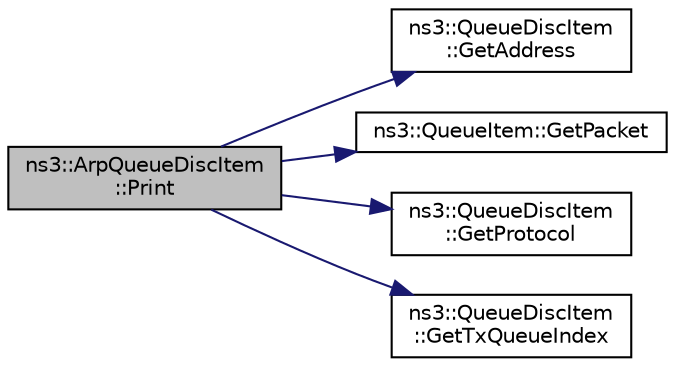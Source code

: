 digraph "ns3::ArpQueueDiscItem::Print"
{
 // LATEX_PDF_SIZE
  edge [fontname="Helvetica",fontsize="10",labelfontname="Helvetica",labelfontsize="10"];
  node [fontname="Helvetica",fontsize="10",shape=record];
  rankdir="LR";
  Node1 [label="ns3::ArpQueueDiscItem\l::Print",height=0.2,width=0.4,color="black", fillcolor="grey75", style="filled", fontcolor="black",tooltip="Print the item contents."];
  Node1 -> Node2 [color="midnightblue",fontsize="10",style="solid",fontname="Helvetica"];
  Node2 [label="ns3::QueueDiscItem\l::GetAddress",height=0.2,width=0.4,color="black", fillcolor="white", style="filled",URL="$classns3_1_1_queue_disc_item.html#aa9ea3d1c7d32f5aa290eaffa71a11a29",tooltip="Get the MAC address included in this item."];
  Node1 -> Node3 [color="midnightblue",fontsize="10",style="solid",fontname="Helvetica"];
  Node3 [label="ns3::QueueItem::GetPacket",height=0.2,width=0.4,color="black", fillcolor="white", style="filled",URL="$classns3_1_1_queue_item.html#a7153f2c3e592aeae65ed329f51ffd436",tooltip=" "];
  Node1 -> Node4 [color="midnightblue",fontsize="10",style="solid",fontname="Helvetica"];
  Node4 [label="ns3::QueueDiscItem\l::GetProtocol",height=0.2,width=0.4,color="black", fillcolor="white", style="filled",URL="$classns3_1_1_queue_disc_item.html#a77aaaba457a4b05b0b49103804a77a3c",tooltip="Get the L3 protocol included in this item."];
  Node1 -> Node5 [color="midnightblue",fontsize="10",style="solid",fontname="Helvetica"];
  Node5 [label="ns3::QueueDiscItem\l::GetTxQueueIndex",height=0.2,width=0.4,color="black", fillcolor="white", style="filled",URL="$classns3_1_1_queue_disc_item.html#aeda55471077748c9e9a23a9feebfe4cf",tooltip="Get the transmission queue index included in this item."];
}
